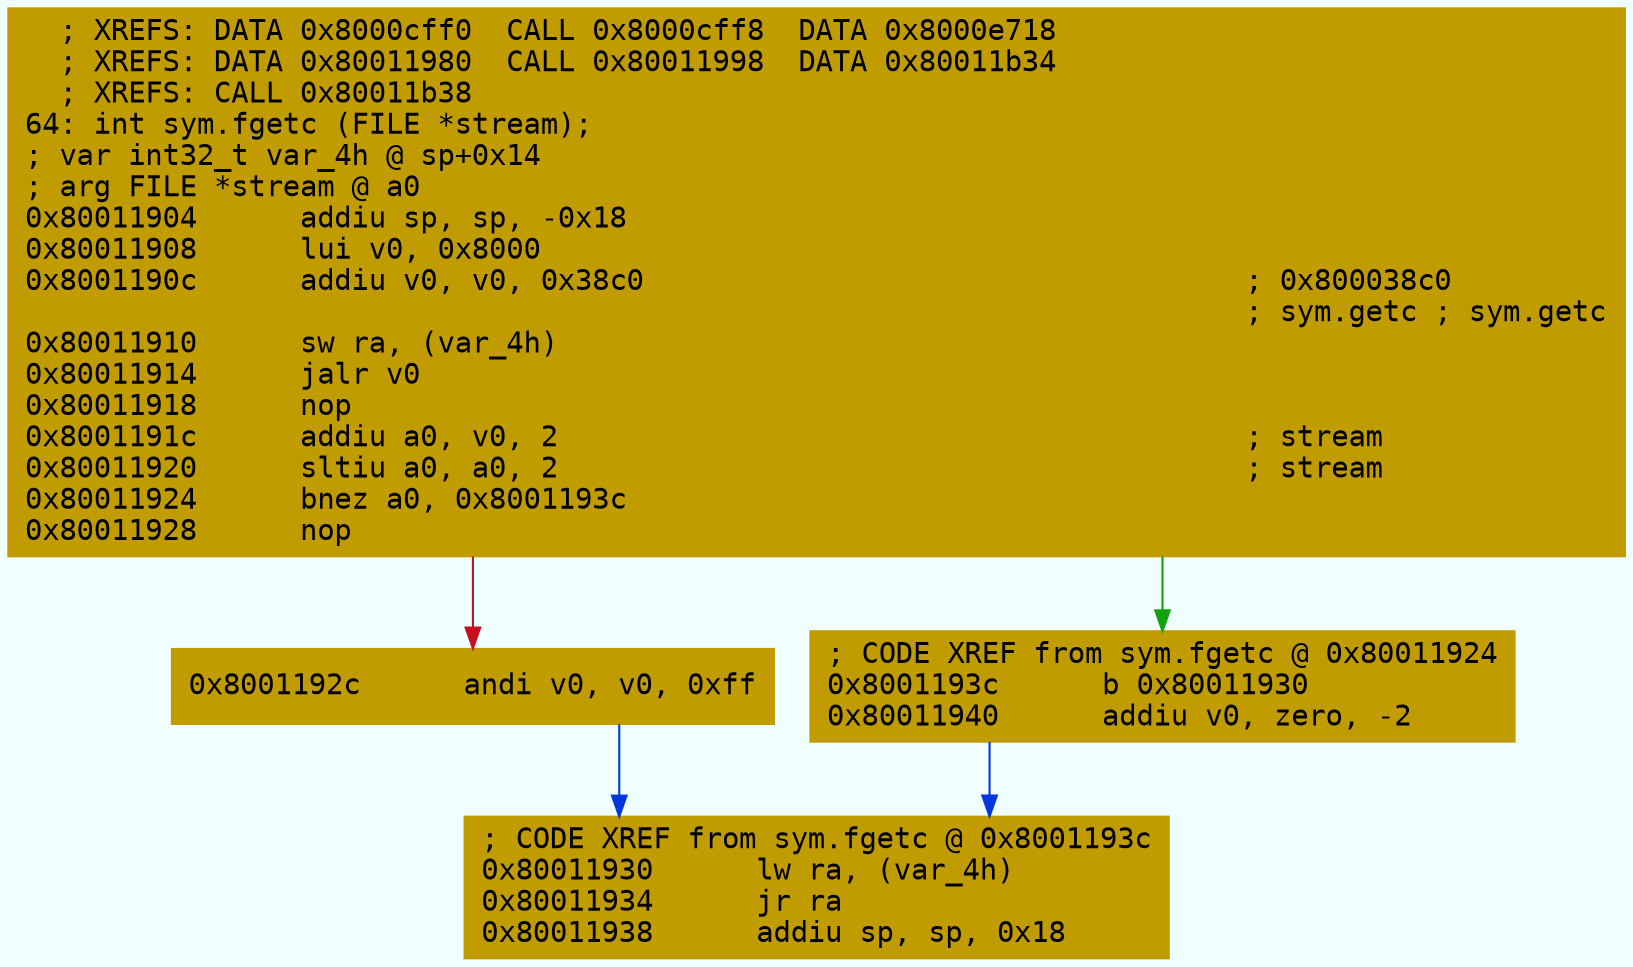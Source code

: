 digraph code {
	graph [bgcolor=azure fontsize=8 fontname="Courier" splines="ortho"];
	node [fillcolor=gray style=filled shape=box];
	edge [arrowhead="normal"];
	"0x80011904" [URL="sym.fgetc/0x80011904", fillcolor="#c19c00",color="#c19c00", fontname="Courier",label="  ; XREFS: DATA 0x8000cff0  CALL 0x8000cff8  DATA 0x8000e718  \l  ; XREFS: DATA 0x80011980  CALL 0x80011998  DATA 0x80011b34  \l  ; XREFS: CALL 0x80011b38  \l64: int sym.fgetc (FILE *stream);\l; var int32_t var_4h @ sp+0x14\l; arg FILE *stream @ a0\l0x80011904      addiu sp, sp, -0x18\l0x80011908      lui v0, 0x8000\l0x8001190c      addiu v0, v0, 0x38c0                                   ; 0x800038c0\l                                                                       ; sym.getc ; sym.getc\l0x80011910      sw ra, (var_4h)\l0x80011914      jalr v0\l0x80011918      nop\l0x8001191c      addiu a0, v0, 2                                        ; stream\l0x80011920      sltiu a0, a0, 2                                        ; stream\l0x80011924      bnez a0, 0x8001193c\l0x80011928      nop\l"]
	"0x8001192c" [URL="sym.fgetc/0x8001192c", fillcolor="#c19c00",color="#c19c00", fontname="Courier",label="0x8001192c      andi v0, v0, 0xff\l"]
	"0x80011930" [URL="sym.fgetc/0x80011930", fillcolor="#c19c00",color="#c19c00", fontname="Courier",label="; CODE XREF from sym.fgetc @ 0x8001193c\l0x80011930      lw ra, (var_4h)\l0x80011934      jr ra\l0x80011938      addiu sp, sp, 0x18\l"]
	"0x8001193c" [URL="sym.fgetc/0x8001193c", fillcolor="#c19c00",color="#c19c00", fontname="Courier",label="; CODE XREF from sym.fgetc @ 0x80011924\l0x8001193c      b 0x80011930\l0x80011940      addiu v0, zero, -2\l"]
        "0x80011904" -> "0x8001193c" [color="#13a10e"];
        "0x80011904" -> "0x8001192c" [color="#c50f1f"];
        "0x8001192c" -> "0x80011930" [color="#0037da"];
        "0x8001193c" -> "0x80011930" [color="#0037da"];
}
